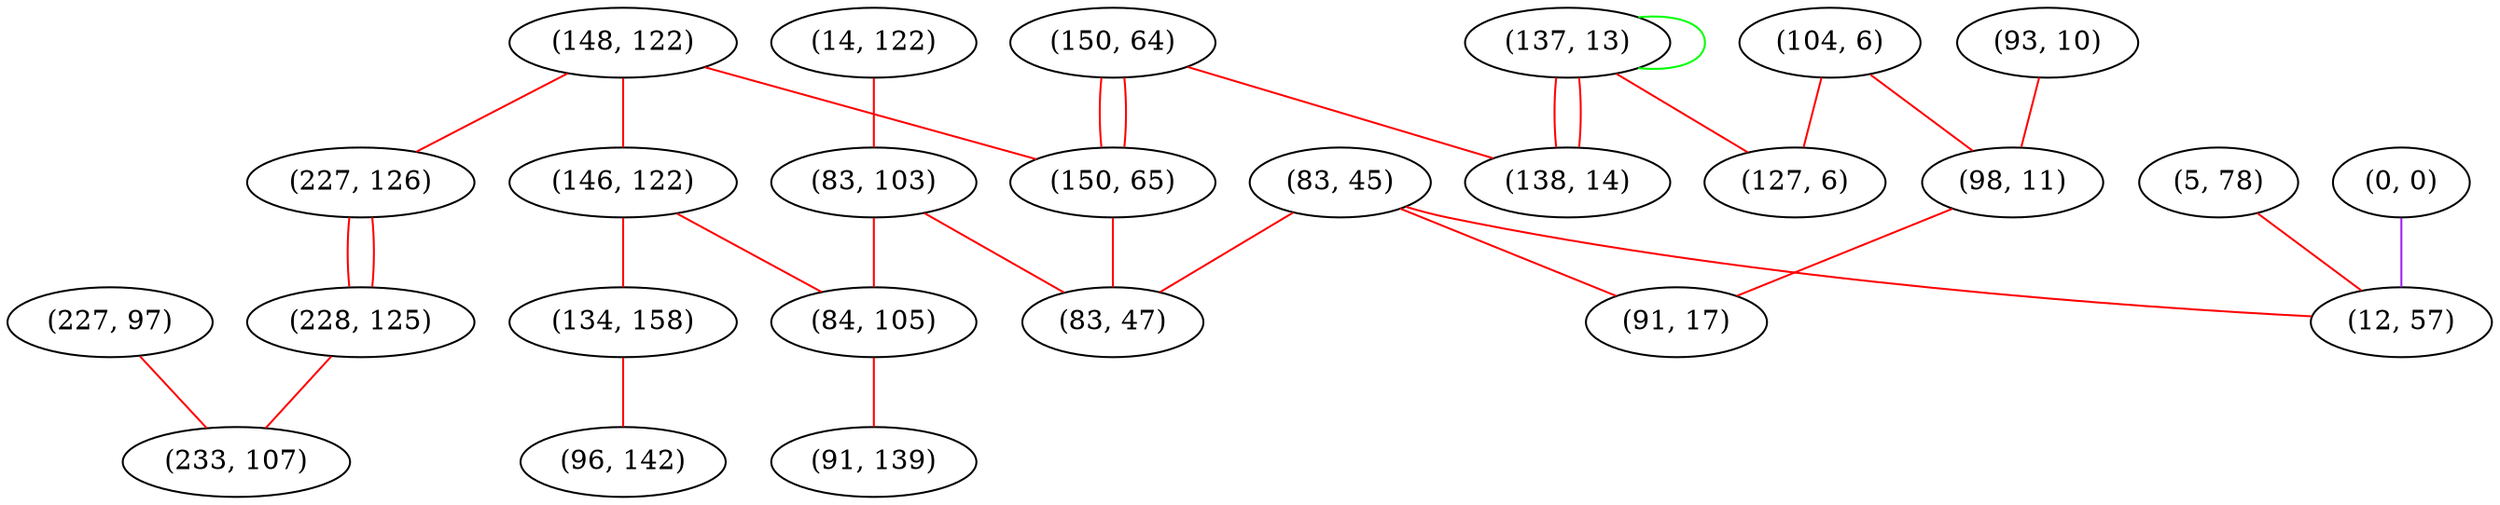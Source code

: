 graph "" {
"(148, 122)";
"(227, 126)";
"(104, 6)";
"(150, 64)";
"(228, 125)";
"(227, 97)";
"(93, 10)";
"(146, 122)";
"(5, 78)";
"(14, 122)";
"(83, 45)";
"(150, 65)";
"(0, 0)";
"(83, 103)";
"(98, 11)";
"(134, 158)";
"(91, 17)";
"(84, 105)";
"(91, 139)";
"(137, 13)";
"(127, 6)";
"(96, 142)";
"(12, 57)";
"(83, 47)";
"(138, 14)";
"(233, 107)";
"(148, 122)" -- "(150, 65)"  [color=red, key=0, weight=1];
"(148, 122)" -- "(227, 126)"  [color=red, key=0, weight=1];
"(148, 122)" -- "(146, 122)"  [color=red, key=0, weight=1];
"(227, 126)" -- "(228, 125)"  [color=red, key=0, weight=1];
"(227, 126)" -- "(228, 125)"  [color=red, key=1, weight=1];
"(104, 6)" -- "(127, 6)"  [color=red, key=0, weight=1];
"(104, 6)" -- "(98, 11)"  [color=red, key=0, weight=1];
"(150, 64)" -- "(150, 65)"  [color=red, key=0, weight=1];
"(150, 64)" -- "(150, 65)"  [color=red, key=1, weight=1];
"(150, 64)" -- "(138, 14)"  [color=red, key=0, weight=1];
"(228, 125)" -- "(233, 107)"  [color=red, key=0, weight=1];
"(227, 97)" -- "(233, 107)"  [color=red, key=0, weight=1];
"(93, 10)" -- "(98, 11)"  [color=red, key=0, weight=1];
"(146, 122)" -- "(84, 105)"  [color=red, key=0, weight=1];
"(146, 122)" -- "(134, 158)"  [color=red, key=0, weight=1];
"(5, 78)" -- "(12, 57)"  [color=red, key=0, weight=1];
"(14, 122)" -- "(83, 103)"  [color=red, key=0, weight=1];
"(83, 45)" -- "(83, 47)"  [color=red, key=0, weight=1];
"(83, 45)" -- "(91, 17)"  [color=red, key=0, weight=1];
"(83, 45)" -- "(12, 57)"  [color=red, key=0, weight=1];
"(150, 65)" -- "(83, 47)"  [color=red, key=0, weight=1];
"(0, 0)" -- "(12, 57)"  [color=purple, key=0, weight=4];
"(83, 103)" -- "(83, 47)"  [color=red, key=0, weight=1];
"(83, 103)" -- "(84, 105)"  [color=red, key=0, weight=1];
"(98, 11)" -- "(91, 17)"  [color=red, key=0, weight=1];
"(134, 158)" -- "(96, 142)"  [color=red, key=0, weight=1];
"(84, 105)" -- "(91, 139)"  [color=red, key=0, weight=1];
"(137, 13)" -- "(137, 13)"  [color=green, key=0, weight=2];
"(137, 13)" -- "(127, 6)"  [color=red, key=0, weight=1];
"(137, 13)" -- "(138, 14)"  [color=red, key=0, weight=1];
"(137, 13)" -- "(138, 14)"  [color=red, key=1, weight=1];
}

